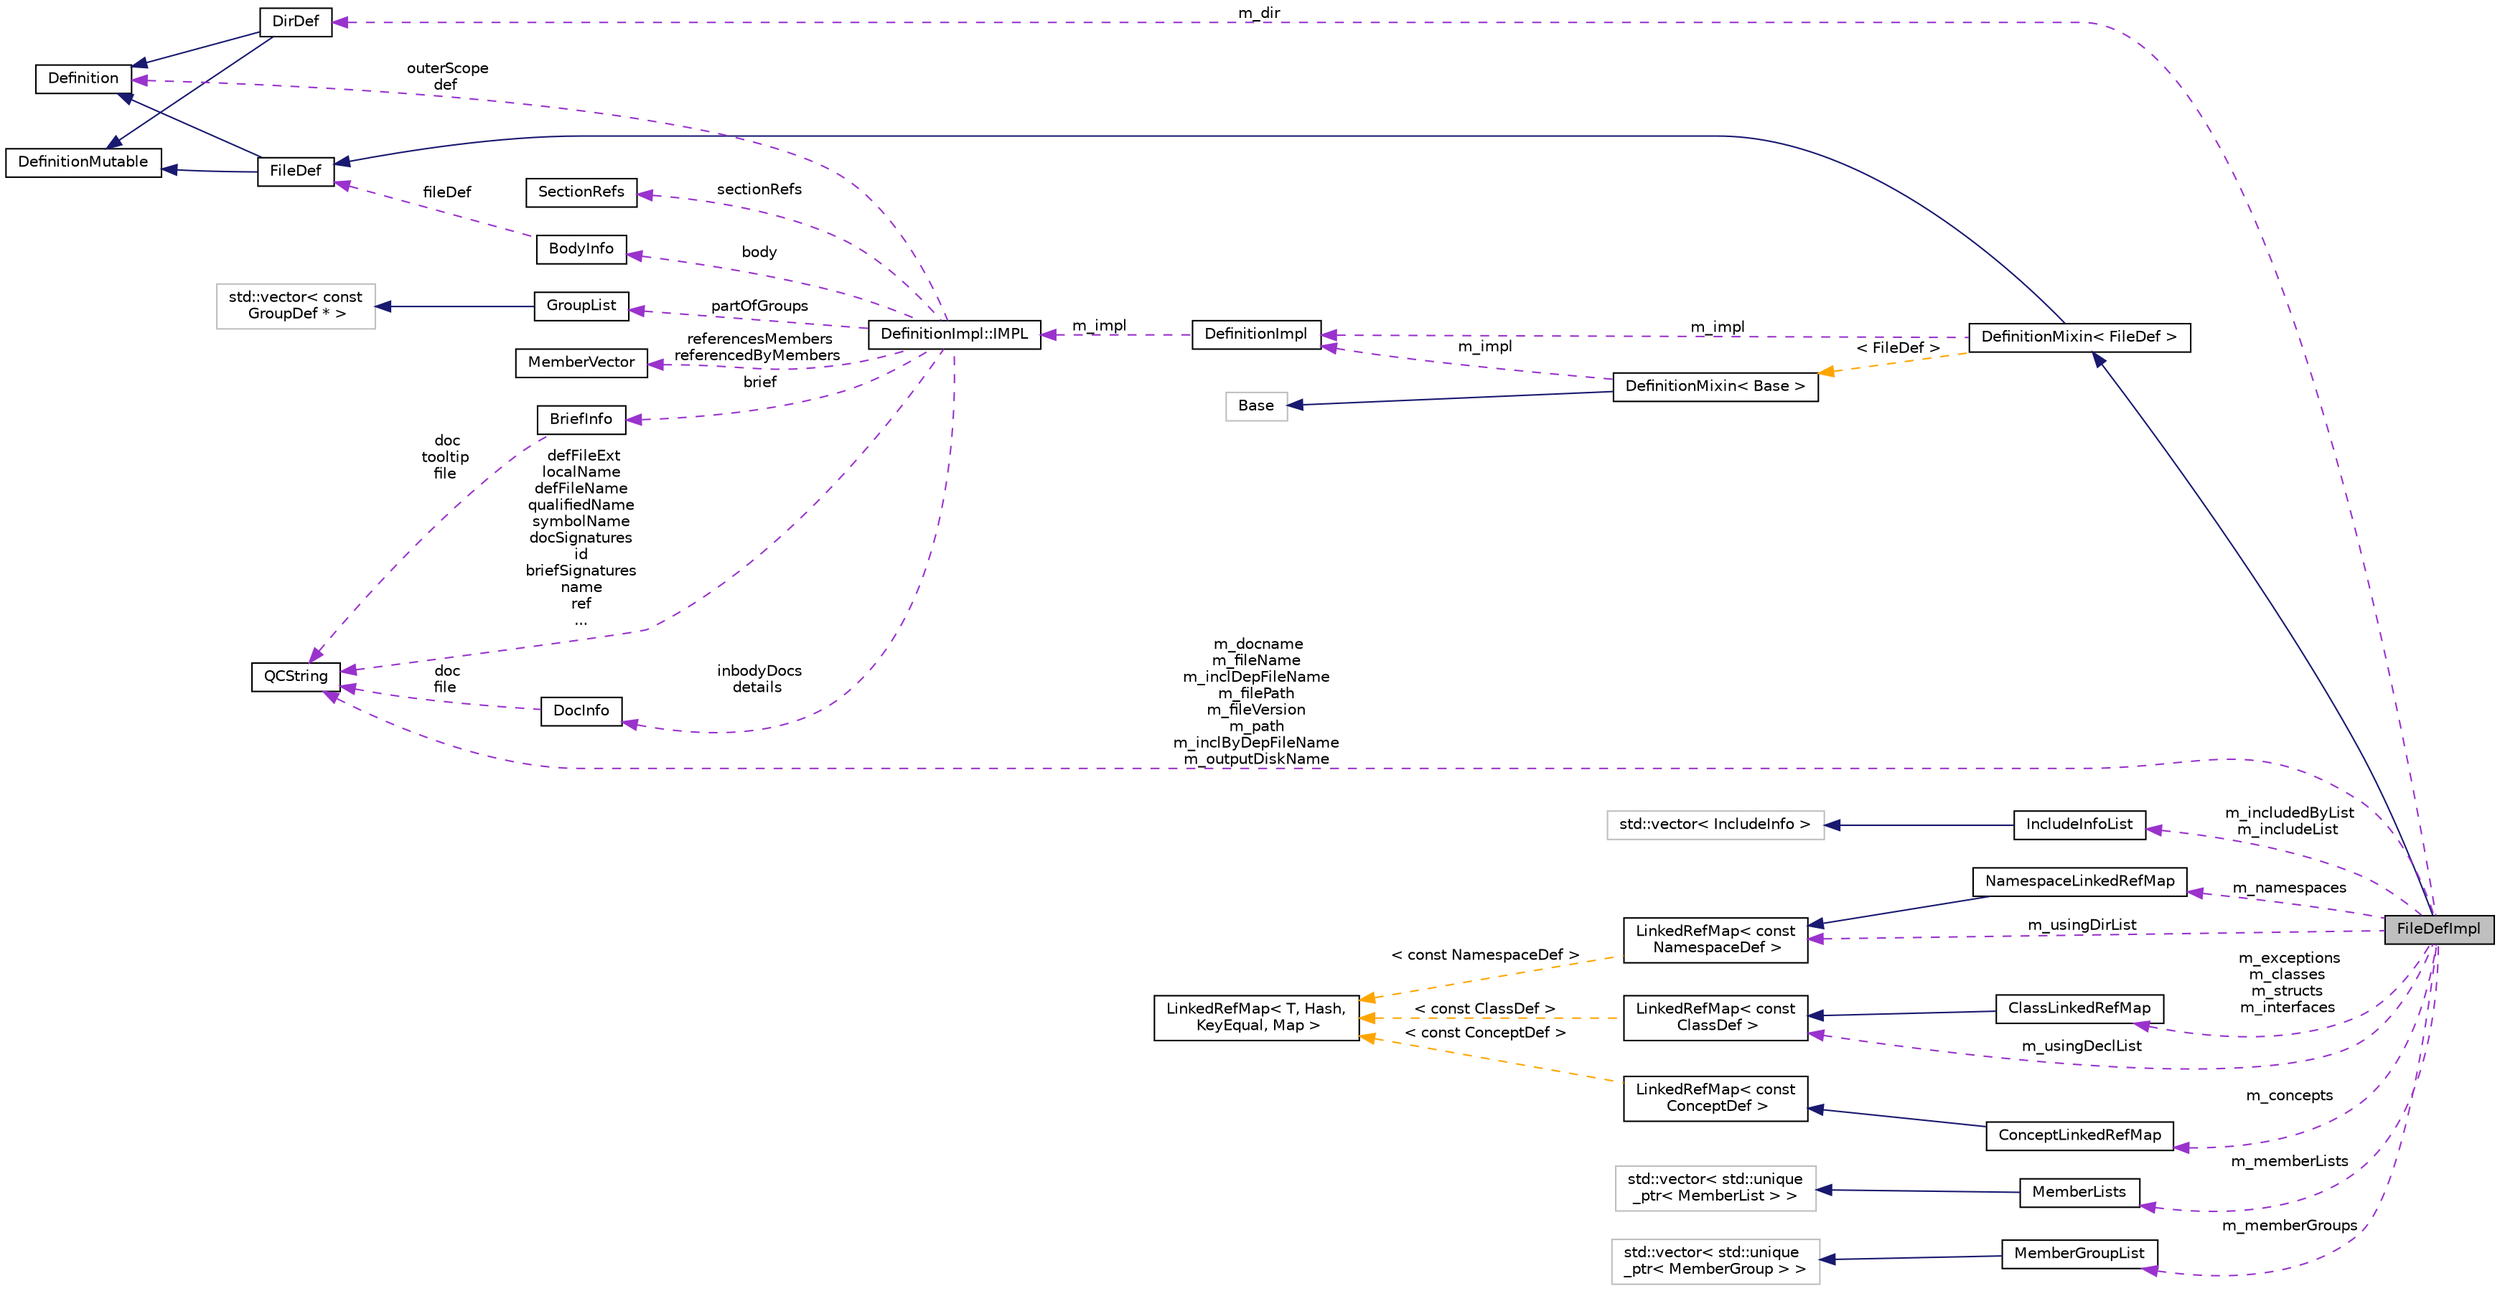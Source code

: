 digraph "FileDefImpl"
{
 // INTERACTIVE_SVG=YES
 // LATEX_PDF_SIZE
  edge [fontname="Helvetica",fontsize="10",labelfontname="Helvetica",labelfontsize="10"];
  node [fontname="Helvetica",fontsize="10",shape=record];
  rankdir="LR";
  Node1 [label="FileDefImpl",height=0.2,width=0.4,color="black", fillcolor="grey75", style="filled", fontcolor="black",tooltip=" "];
  Node2 -> Node1 [dir="back",color="midnightblue",fontsize="10",style="solid",fontname="Helvetica"];
  Node2 [label="DefinitionMixin\< FileDef \>",height=0.2,width=0.4,color="black", fillcolor="white", style="filled",URL="$dd/d10/class_definition_mixin.html",tooltip=" "];
  Node3 -> Node2 [dir="back",color="midnightblue",fontsize="10",style="solid",fontname="Helvetica"];
  Node3 [label="FileDef",height=0.2,width=0.4,color="black", fillcolor="white", style="filled",URL="$de/db0/class_file_def.html",tooltip="A model of a file symbol."];
  Node4 -> Node3 [dir="back",color="midnightblue",fontsize="10",style="solid",fontname="Helvetica"];
  Node4 [label="DefinitionMutable",height=0.2,width=0.4,color="black", fillcolor="white", style="filled",URL="$d0/d46/class_definition_mutable.html",tooltip=" "];
  Node5 -> Node3 [dir="back",color="midnightblue",fontsize="10",style="solid",fontname="Helvetica"];
  Node5 [label="Definition",height=0.2,width=0.4,color="black", fillcolor="white", style="filled",URL="$d5/dcc/class_definition.html",tooltip="The common base class of all entity definitions found in the sources."];
  Node6 -> Node2 [dir="back",color="darkorchid3",fontsize="10",style="dashed",label=" m_impl" ,fontname="Helvetica"];
  Node6 [label="DefinitionImpl",height=0.2,width=0.4,color="black", fillcolor="white", style="filled",URL="$d3/ddf/class_definition_impl.html",tooltip=" "];
  Node7 -> Node6 [dir="back",color="darkorchid3",fontsize="10",style="dashed",label=" m_impl" ,fontname="Helvetica"];
  Node7 [label="DefinitionImpl::IMPL",height=0.2,width=0.4,color="black", fillcolor="white", style="filled",URL="$dd/d50/class_definition_impl_1_1_i_m_p_l.html",tooltip="Private data associated with a Symbol DefinitionImpl object."];
  Node8 -> Node7 [dir="back",color="darkorchid3",fontsize="10",style="dashed",label=" defFileExt\nlocalName\ndefFileName\nqualifiedName\nsymbolName\ndocSignatures\nid\nbriefSignatures\nname\nref\n..." ,fontname="Helvetica"];
  Node8 [label="QCString",height=0.2,width=0.4,color="black", fillcolor="white", style="filled",URL="$d9/d45/class_q_c_string.html",tooltip="This is an alternative implementation of QCString."];
  Node9 -> Node7 [dir="back",color="darkorchid3",fontsize="10",style="dashed",label=" body" ,fontname="Helvetica"];
  Node9 [label="BodyInfo",height=0.2,width=0.4,color="black", fillcolor="white", style="filled",URL="$db/dab/struct_body_info.html",tooltip="Data associated with description found in the body."];
  Node3 -> Node9 [dir="back",color="darkorchid3",fontsize="10",style="dashed",label=" fileDef" ,fontname="Helvetica"];
  Node10 -> Node7 [dir="back",color="darkorchid3",fontsize="10",style="dashed",label=" sectionRefs" ,fontname="Helvetica"];
  Node10 [label="SectionRefs",height=0.2,width=0.4,color="black", fillcolor="white", style="filled",URL="$d1/df9/class_section_refs.html",tooltip="class that represents a list of constant references to sections."];
  Node11 -> Node7 [dir="back",color="darkorchid3",fontsize="10",style="dashed",label=" partOfGroups" ,fontname="Helvetica"];
  Node11 [label="GroupList",height=0.2,width=0.4,color="black", fillcolor="white", style="filled",URL="$d3/d3b/class_group_list.html",tooltip=" "];
  Node12 -> Node11 [dir="back",color="midnightblue",fontsize="10",style="solid",fontname="Helvetica"];
  Node12 [label="std::vector\< const\l GroupDef * \>",height=0.2,width=0.4,color="grey75", fillcolor="white", style="filled",tooltip=" "];
  Node13 -> Node7 [dir="back",color="darkorchid3",fontsize="10",style="dashed",label=" inbodyDocs\ndetails" ,fontname="Helvetica"];
  Node13 [label="DocInfo",height=0.2,width=0.4,color="black", fillcolor="white", style="filled",URL="$d7/dd5/struct_doc_info.html",tooltip="Data associated with a detailed description."];
  Node8 -> Node13 [dir="back",color="darkorchid3",fontsize="10",style="dashed",label=" doc\nfile" ,fontname="Helvetica"];
  Node14 -> Node7 [dir="back",color="darkorchid3",fontsize="10",style="dashed",label=" brief" ,fontname="Helvetica"];
  Node14 [label="BriefInfo",height=0.2,width=0.4,color="black", fillcolor="white", style="filled",URL="$d0/da7/struct_brief_info.html",tooltip="Data associated with a brief description."];
  Node8 -> Node14 [dir="back",color="darkorchid3",fontsize="10",style="dashed",label=" doc\ntooltip\nfile" ,fontname="Helvetica"];
  Node5 -> Node7 [dir="back",color="darkorchid3",fontsize="10",style="dashed",label=" outerScope\ndef" ,fontname="Helvetica"];
  Node15 -> Node7 [dir="back",color="darkorchid3",fontsize="10",style="dashed",label=" referencesMembers\nreferencedByMembers" ,fontname="Helvetica"];
  Node15 [label="MemberVector",height=0.2,width=0.4,color="black", fillcolor="white", style="filled",URL="$d1/d7d/class_member_vector.html",tooltip="A vector of MemberDef object"];
  Node16 -> Node2 [dir="back",color="orange",fontsize="10",style="dashed",label=" \< FileDef \>" ,fontname="Helvetica"];
  Node16 [label="DefinitionMixin\< Base \>",height=0.2,width=0.4,color="black", fillcolor="white", style="filled",URL="$dd/d10/class_definition_mixin.html",tooltip=" "];
  Node17 -> Node16 [dir="back",color="midnightblue",fontsize="10",style="solid",fontname="Helvetica"];
  Node17 [label="Base",height=0.2,width=0.4,color="grey75", fillcolor="white", style="filled",tooltip=" "];
  Node6 -> Node16 [dir="back",color="darkorchid3",fontsize="10",style="dashed",label=" m_impl" ,fontname="Helvetica"];
  Node18 -> Node1 [dir="back",color="darkorchid3",fontsize="10",style="dashed",label=" m_includedByList\nm_includeList" ,fontname="Helvetica"];
  Node18 [label="IncludeInfoList",height=0.2,width=0.4,color="black", fillcolor="white", style="filled",URL="$d5/d53/class_include_info_list.html",tooltip=" "];
  Node19 -> Node18 [dir="back",color="midnightblue",fontsize="10",style="solid",fontname="Helvetica"];
  Node19 [label="std::vector\< IncludeInfo \>",height=0.2,width=0.4,color="grey75", fillcolor="white", style="filled",tooltip=" "];
  Node8 -> Node1 [dir="back",color="darkorchid3",fontsize="10",style="dashed",label=" m_docname\nm_fileName\nm_inclDepFileName\nm_filePath\nm_fileVersion\nm_path\nm_inclByDepFileName\nm_outputDiskName" ,fontname="Helvetica"];
  Node20 -> Node1 [dir="back",color="darkorchid3",fontsize="10",style="dashed",label=" m_usingDirList" ,fontname="Helvetica"];
  Node20 [label="LinkedRefMap\< const\l NamespaceDef \>",height=0.2,width=0.4,color="black", fillcolor="white", style="filled",URL="$d2/db7/class_linked_ref_map.html",tooltip=" "];
  Node21 -> Node20 [dir="back",color="orange",fontsize="10",style="dashed",label=" \< const NamespaceDef \>" ,fontname="Helvetica"];
  Node21 [label="LinkedRefMap\< T, Hash,\l KeyEqual, Map \>",height=0.2,width=0.4,color="black", fillcolor="white", style="filled",URL="$d2/db7/class_linked_ref_map.html",tooltip="Container class representing a vector of objects with keys."];
  Node22 -> Node1 [dir="back",color="darkorchid3",fontsize="10",style="dashed",label=" m_usingDeclList" ,fontname="Helvetica"];
  Node22 [label="LinkedRefMap\< const\l ClassDef \>",height=0.2,width=0.4,color="black", fillcolor="white", style="filled",URL="$d2/db7/class_linked_ref_map.html",tooltip=" "];
  Node21 -> Node22 [dir="back",color="orange",fontsize="10",style="dashed",label=" \< const ClassDef \>" ,fontname="Helvetica"];
  Node23 -> Node1 [dir="back",color="darkorchid3",fontsize="10",style="dashed",label=" m_exceptions\nm_classes\nm_structs\nm_interfaces" ,fontname="Helvetica"];
  Node23 [label="ClassLinkedRefMap",height=0.2,width=0.4,color="black", fillcolor="white", style="filled",URL="$da/d08/class_class_linked_ref_map.html",tooltip=" "];
  Node22 -> Node23 [dir="back",color="midnightblue",fontsize="10",style="solid",fontname="Helvetica"];
  Node24 -> Node1 [dir="back",color="darkorchid3",fontsize="10",style="dashed",label=" m_namespaces" ,fontname="Helvetica"];
  Node24 [label="NamespaceLinkedRefMap",height=0.2,width=0.4,color="black", fillcolor="white", style="filled",URL="$da/df0/class_namespace_linked_ref_map.html",tooltip=" "];
  Node20 -> Node24 [dir="back",color="midnightblue",fontsize="10",style="solid",fontname="Helvetica"];
  Node25 -> Node1 [dir="back",color="darkorchid3",fontsize="10",style="dashed",label=" m_memberLists" ,fontname="Helvetica"];
  Node25 [label="MemberLists",height=0.2,width=0.4,color="black", fillcolor="white", style="filled",URL="$dd/d5a/class_member_lists.html",tooltip=" "];
  Node26 -> Node25 [dir="back",color="midnightblue",fontsize="10",style="solid",fontname="Helvetica"];
  Node26 [label="std::vector\< std::unique\l_ptr\< MemberList \> \>",height=0.2,width=0.4,color="grey75", fillcolor="white", style="filled",tooltip=" "];
  Node27 -> Node1 [dir="back",color="darkorchid3",fontsize="10",style="dashed",label=" m_dir" ,fontname="Helvetica"];
  Node27 [label="DirDef",height=0.2,width=0.4,color="black", fillcolor="white", style="filled",URL="$d4/dd4/class_dir_def.html",tooltip="A model of a directory symbol."];
  Node4 -> Node27 [dir="back",color="midnightblue",fontsize="10",style="solid",fontname="Helvetica"];
  Node5 -> Node27 [dir="back",color="midnightblue",fontsize="10",style="solid",fontname="Helvetica"];
  Node28 -> Node1 [dir="back",color="darkorchid3",fontsize="10",style="dashed",label=" m_memberGroups" ,fontname="Helvetica"];
  Node28 [label="MemberGroupList",height=0.2,width=0.4,color="black", fillcolor="white", style="filled",URL="$df/d11/class_member_group_list.html",tooltip=" "];
  Node29 -> Node28 [dir="back",color="midnightblue",fontsize="10",style="solid",fontname="Helvetica"];
  Node29 [label="std::vector\< std::unique\l_ptr\< MemberGroup \> \>",height=0.2,width=0.4,color="grey75", fillcolor="white", style="filled",tooltip=" "];
  Node30 -> Node1 [dir="back",color="darkorchid3",fontsize="10",style="dashed",label=" m_concepts" ,fontname="Helvetica"];
  Node30 [label="ConceptLinkedRefMap",height=0.2,width=0.4,color="black", fillcolor="white", style="filled",URL="$d4/daa/class_concept_linked_ref_map.html",tooltip=" "];
  Node31 -> Node30 [dir="back",color="midnightblue",fontsize="10",style="solid",fontname="Helvetica"];
  Node31 [label="LinkedRefMap\< const\l ConceptDef \>",height=0.2,width=0.4,color="black", fillcolor="white", style="filled",URL="$d2/db7/class_linked_ref_map.html",tooltip=" "];
  Node21 -> Node31 [dir="back",color="orange",fontsize="10",style="dashed",label=" \< const ConceptDef \>" ,fontname="Helvetica"];
}
